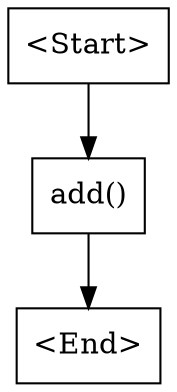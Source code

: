 digraph G {
    N0 [label = "<Start>", shape = box]
    N1 [label = "add()", shape = box]
    N2 [label = "<End>", shape = box]
    N0 -> N1 [label = ""]
    N1 -> N2 [label = ""]
}
